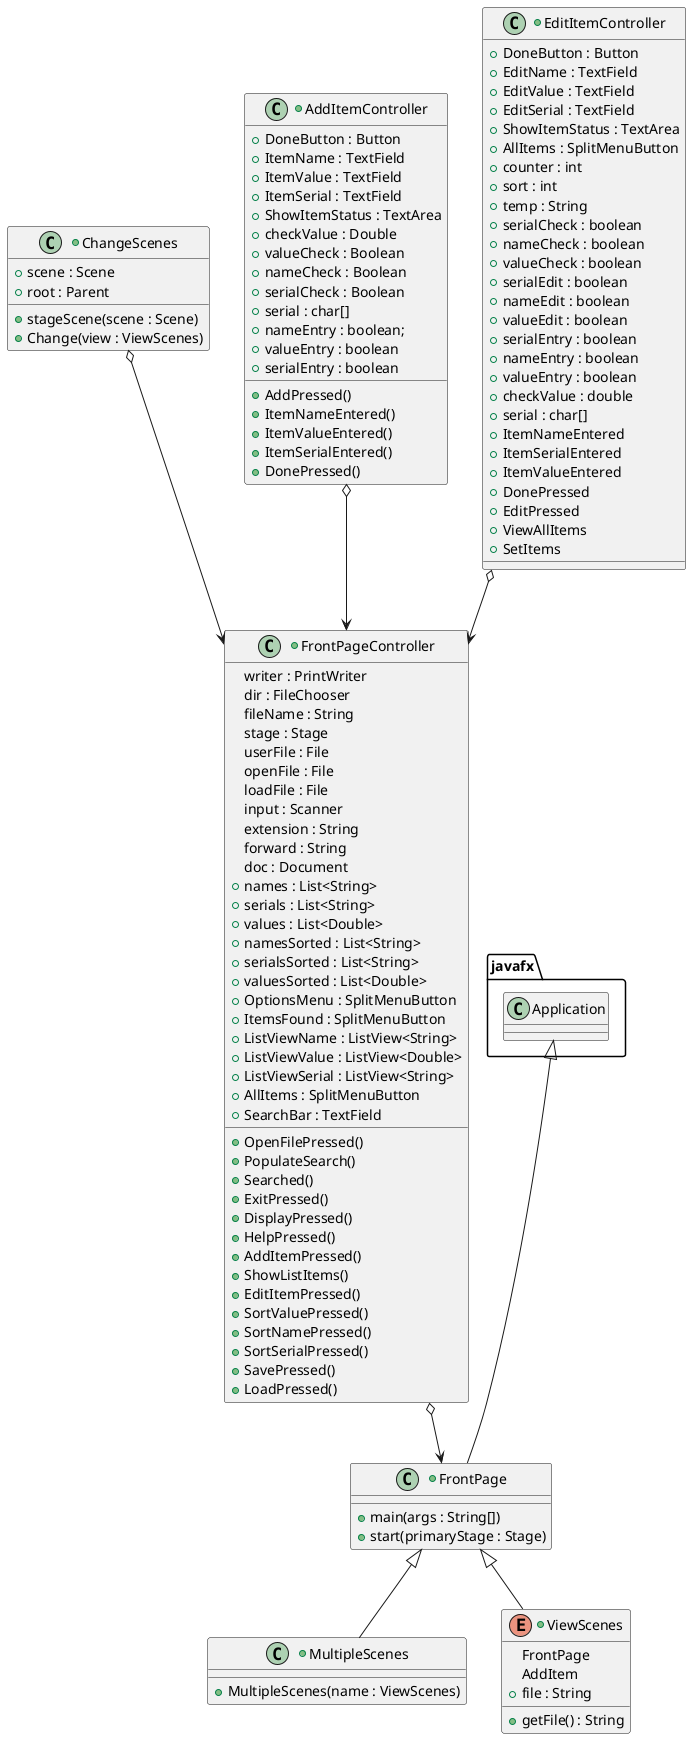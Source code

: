 @startuml
'https://plantuml.com/class-diagram

+class FrontPage {
    +main(args : String[])
    +start(primaryStage : Stage)

}

+class FrontPageController {

    writer : PrintWriter
    dir : FileChooser
    fileName : String
    stage : Stage
    userFile : File
    openFile : File
    loadFile : File
    input : Scanner
    extension : String
    forward : String
    doc : Document
    +names : List<String>
    +serials : List<String>
    +values : List<Double>
    +namesSorted : List<String>
    +serialsSorted : List<String>
    +valuesSorted : List<Double>
    +OptionsMenu : SplitMenuButton
    +ItemsFound : SplitMenuButton
    +OpenFilePressed()
    +PopulateSearch()
    +Searched()
    +ListViewName : ListView<String>
    +ListViewValue : ListView<Double>
    +ListViewSerial : ListView<String>
    +AllItems : SplitMenuButton
    +SearchBar : TextField
    +ExitPressed()
    +DisplayPressed()
    +HelpPressed()
    +AddItemPressed()
    +ShowListItems()
    +EditItemPressed()
    +SortValuePressed()
    +SortNamePressed()
    +SortSerialPressed()
    +SavePressed()
    +LoadPressed()
}

+class MultipleScenes {
     +MultipleScenes(name : ViewScenes)
}

+enum ViewScenes{
    FrontPage
    AddItem
    +file : String
    +getFile() : String
}

+class ChangeScenes {
    +scene : Scene
    +root : Parent
    +stageScene(scene : Scene)
    +Change(view : ViewScenes)
}

+class AddItemController {

    +DoneButton : Button
    +ItemName : TextField
    +ItemValue : TextField
    +ItemSerial : TextField
    +ShowItemStatus : TextArea
    +checkValue : Double
    +valueCheck : Boolean
    +nameCheck : Boolean
    +serialCheck : Boolean
    +serial : char[]
    +AddPressed()
    +ItemNameEntered()
    +ItemValueEntered()
    +ItemSerialEntered()
    +DonePressed()
    +nameEntry : boolean;
    +valueEntry : boolean
    +serialEntry : boolean
}

+class EditItemController {

    +DoneButton : Button
    +EditName : TextField
    +EditValue : TextField
    +EditSerial : TextField
    +ShowItemStatus : TextArea
    +AllItems : SplitMenuButton
    +counter : int
    +sort : int
    +temp : String
    +serialCheck : boolean
    +nameCheck : boolean
    +valueCheck : boolean
    +serialEdit : boolean
    +nameEdit : boolean
    +valueEdit : boolean
    +serialEntry : boolean
    +nameEntry : boolean
    +valueEntry : boolean
    +checkValue : double
    +serial : char[]
    +ItemNameEntered
    +ItemSerialEntered
    +ItemValueEntered
    +DonePressed
    +EditPressed
    +ViewAllItems
    +SetItems
}
javafx.Application <|-- FrontPage
FrontPageController o--> FrontPage
EditItemController o--> FrontPageController
AddItemController o--> FrontPageController
FrontPage <|-- MultipleScenes
ChangeScenes o--> FrontPageController
FrontPage <|-- ViewScenes



@enduml